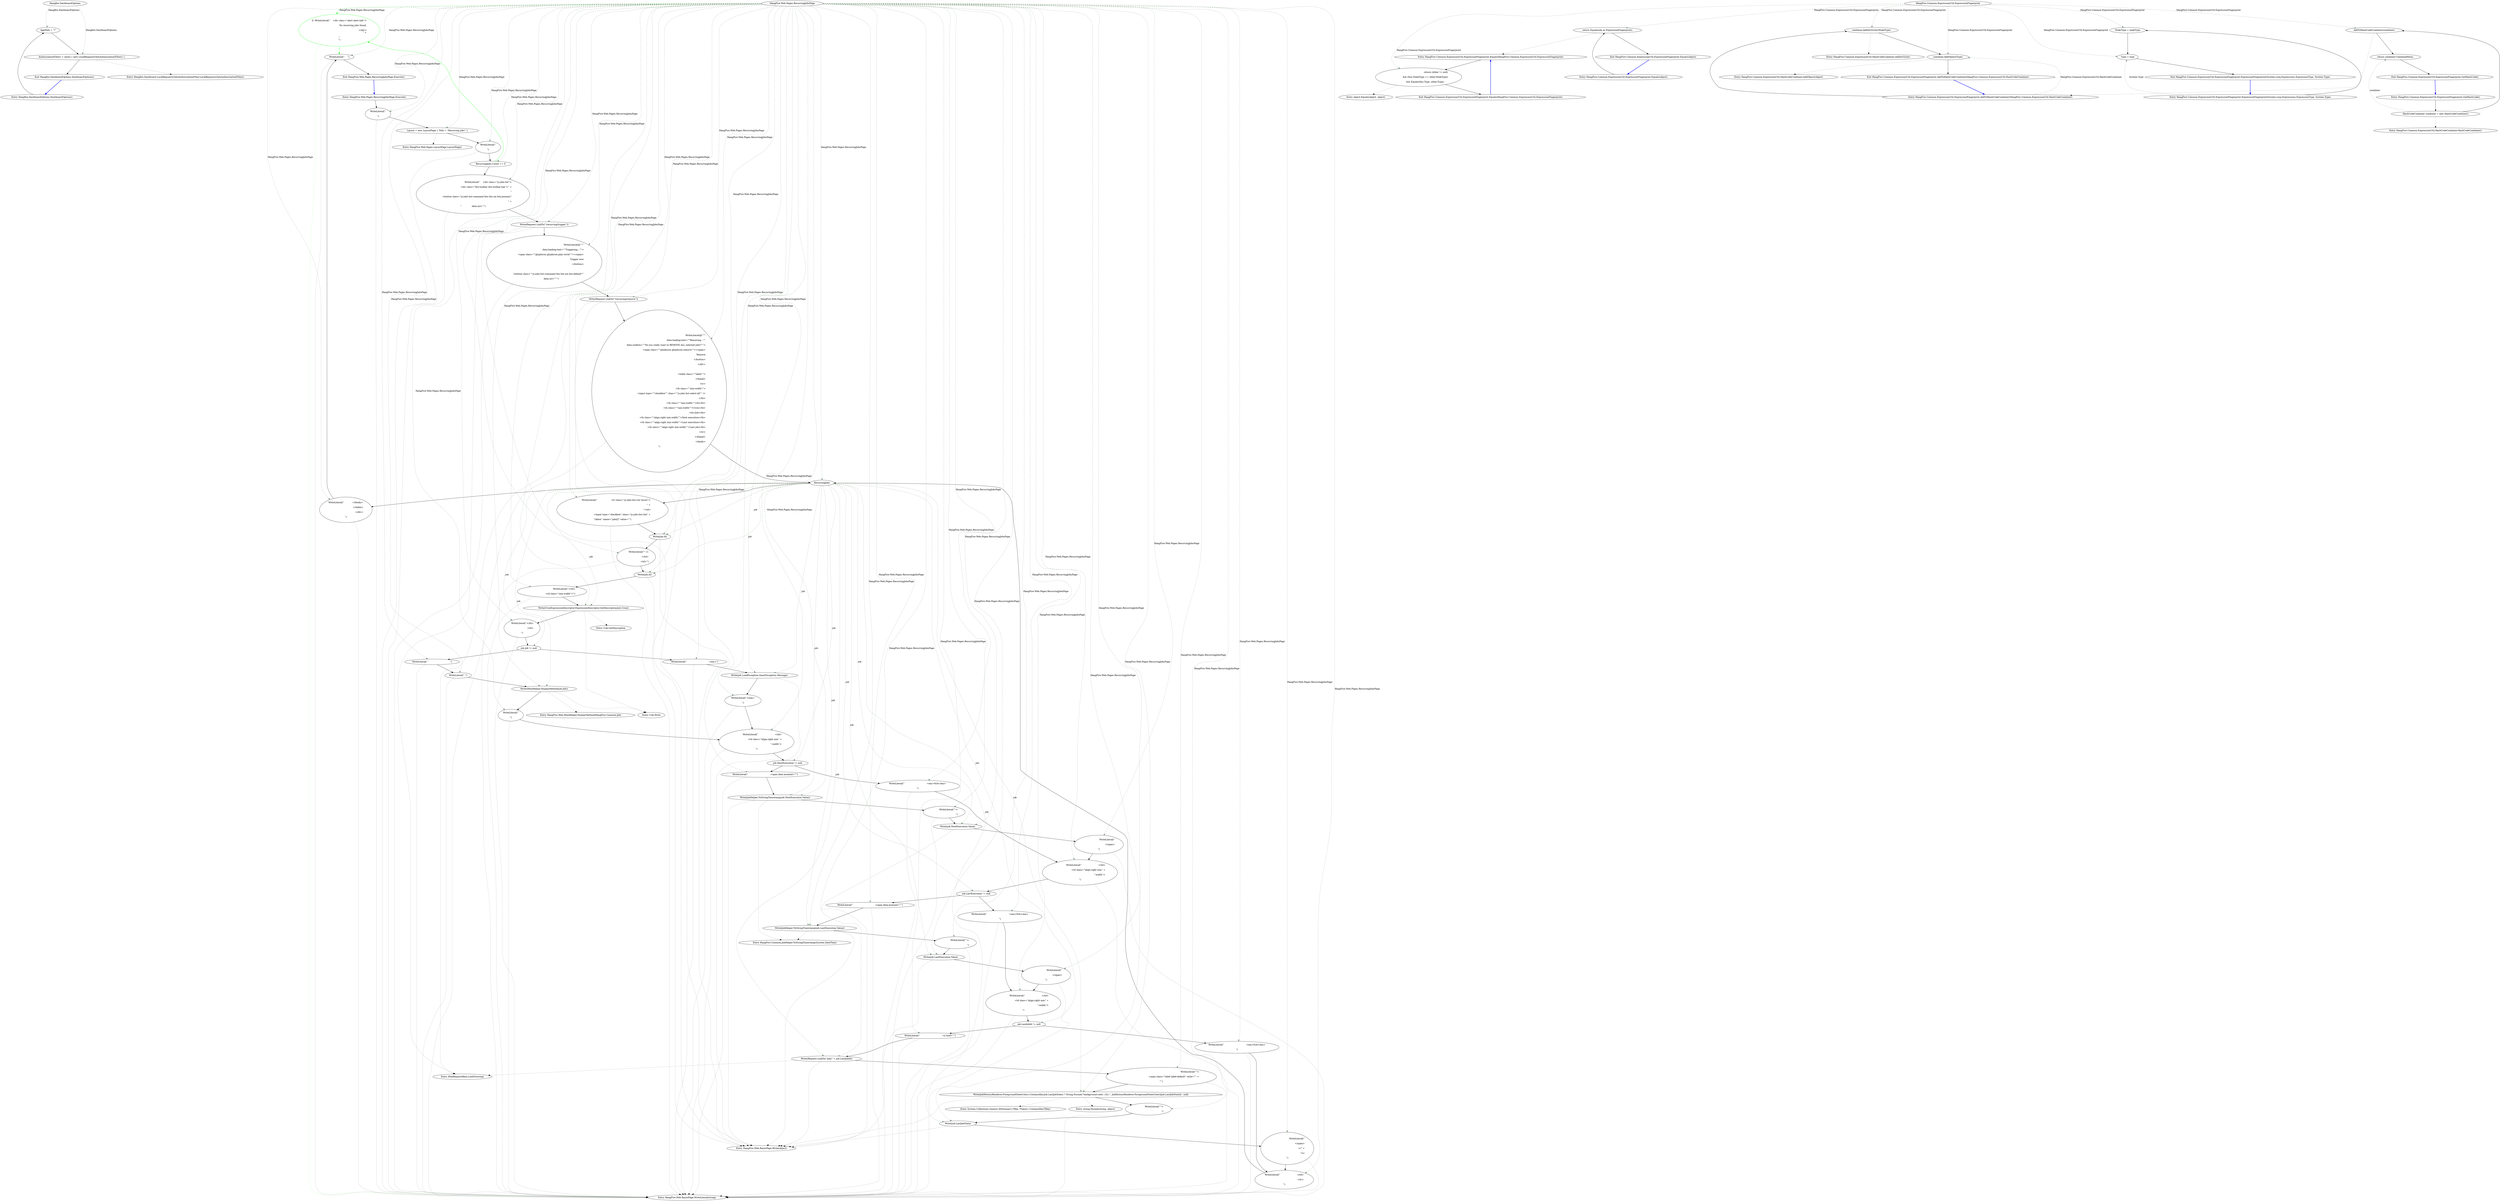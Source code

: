 digraph  {
n5 [label="Hangfire.DashboardOptions", span=""];
n0 [cluster="Hangfire.DashboardOptions.DashboardOptions()", label="Entry Hangfire.DashboardOptions.DashboardOptions()", span="23-23"];
n1 [cluster="Hangfire.DashboardOptions.DashboardOptions()", label="AppPath = ''/''", span="25-25"];
n2 [cluster="Hangfire.DashboardOptions.DashboardOptions()", label="AuthorizationFilters = new[] { new LocalRequestsOnlyAuthorizationFilter() }", span="26-26"];
n3 [cluster="Hangfire.DashboardOptions.DashboardOptions()", label="Exit Hangfire.DashboardOptions.DashboardOptions()", span="23-23"];
n4 [cluster="Hangfire.Dashboard.LocalRequestsOnlyAuthorizationFilter.LocalRequestsOnlyAuthorizationFilter()", label="Entry Hangfire.Dashboard.LocalRequestsOnlyAuthorizationFilter.LocalRequestsOnlyAuthorizationFilter()", span="22-22"];
d5 [cluster="HangFire.Web.Pages.RecurringJobsPage.Execute()", color=green, community=0, label="0: WriteLiteral(''    <div class=\''alert alert-info\''>\r\n        No recurring jobs found.\r\n    </div>\r'' +\r\n''\n'')", span="111-112"];
d67 [label="HangFire.Web.Pages.RecurringJobsPage", span=""];
d4 [cluster="HangFire.Web.Pages.RecurringJobsPage.Execute()", label="RecurringJobs.Count == 0", span="105-105"];
d55 [cluster="HangFire.Web.Pages.RecurringJobsPage.Execute()", label="WriteLiteral(''    '')", span="468-468"];
d57 [cluster="HangFire.Web.RazorPage.WriteLiteral(string)", label="Entry HangFire.Web.RazorPage.WriteLiteral(string)", span="69-69"];
d1 [cluster="HangFire.Web.Pages.RecurringJobsPage.Execute()", label="WriteLiteral(''\r\n'')", span="78-78"];
d2 [cluster="HangFire.Web.Pages.RecurringJobsPage.Execute()", label="Layout = new LayoutPage { Title = ''Recurring jobs'' }", span="94-94"];
d3 [cluster="HangFire.Web.Pages.RecurringJobsPage.Execute()", label="WriteLiteral(''\r\n'')", span="100-100"];
d6 [cluster="HangFire.Web.Pages.RecurringJobsPage.Execute()", label="WriteLiteral(''    <div class=\''js-jobs-list\''>\r\n        <div class=\''btn-toolbar btn-toolbar-top\''>'' +\r\n''\r\n            <button class=\''js-jobs-list-command btn btn-sm btn-primary\''\r\n     '' +\r\n''               data-url=\'''')", span="124-126"];
d7 [cluster="HangFire.Web.Pages.RecurringJobsPage.Execute()", label="Write(Request.LinkTo(''/recurring/trigger''))", span="131-131"];
d8 [cluster="HangFire.Web.Pages.RecurringJobsPage.Execute()", label="WriteLiteral(@''''''\r\n                    data-loading-text=''''Triggering...''''>\r\n                <span class=''''glyphicon glyphicon-play-circle''''></span>\r\n                Trigger now\r\n            </button>\r\n\r\n            <button class=''''js-jobs-list-command btn btn-sm btn-default''''\r\n                    data-url='''''')", span="136-143"];
d9 [cluster="HangFire.Web.Pages.RecurringJobsPage.Execute()", label="Write(Request.LinkTo(''/recurring/remove''))", span="148-148"];
d10 [cluster="HangFire.Web.Pages.RecurringJobsPage.Execute()", label="WriteLiteral(@''''''\r\n                    data-loading-text=''''Removing...''''\r\n                    data-confirm=''''Do you really want to REMOVE ALL selected jobs?''''>\r\n                <span class=''''glyphicon glyphicon-remove''''></span>\r\n                Remove\r\n            </button>\r\n        </div>\r\n\r\n        <table class=''''table''''>\r\n            <thead>\r\n                <tr>\r\n                    <th class=''''min-width''''>\r\n                        <input type=''''checkbox'''' class=''''js-jobs-list-select-all'''' />\r\n                    </th>\r\n                    <th class=''''min-width''''>Id</th>\r\n                    <th class=''''min-width''''>Cron</th>\r\n                    <th>Job</th>\r\n                    <th class=''''align-right min-width''''>Next execution</th>\r\n                    <th class=''''align-right min-width''''>Last execution</th>\r\n                    <th class=''''align-right min-width''''>Last job</th>\r\n                </tr>\r\n            </thead>\r\n            <tbody>\r\n'')", span="153-176"];
d11 [cluster="HangFire.Web.Pages.RecurringJobsPage.Execute()", label=RecurringJobs, span="181-181"];
d12 [cluster="HangFire.Web.Pages.RecurringJobsPage.Execute()", label="WriteLiteral(''                    <tr class=\''js-jobs-list-row hover\''>\r\n                        '' +\r\n''<td>\r\n                            <input type=\''checkbox\'' class=\''js-jobs-list-che'' +\r\n''ckbox\'' name=\''jobs[]\'' value=\'''')", span="187-189"];
d13 [cluster="HangFire.Web.Pages.RecurringJobsPage.Execute()", label="Write(job.Id)", span="194-194"];
d14 [cluster="HangFire.Web.Pages.RecurringJobsPage.Execute()", label="WriteLiteral(''\'' />\r\n                        </td>\r\n                        <td>'')", span="199-199"];
d15 [cluster="HangFire.Web.Pages.RecurringJobsPage.Execute()", label="Write(job.Id)", span="204-204"];
d16 [cluster="HangFire.Web.Pages.RecurringJobsPage.Execute()", label="WriteLiteral(''</td>\r\n                        <td class=\''min-width\''>'')", span="209-209"];
d17 [cluster="HangFire.Web.Pages.RecurringJobsPage.Execute()", label="Write(CronExpressionDescriptor.ExpressionDescriptor.GetDescription(job.Cron))", span="214-214"];
d18 [cluster="HangFire.Web.Pages.RecurringJobsPage.Execute()", label="WriteLiteral(''</td>\r\n                        <td>\r\n'')", span="219-219"];
d20 [cluster="HangFire.Web.Pages.RecurringJobsPage.Execute()", label="WriteLiteral(''                                '')", span="230-230"];
d21 [cluster="HangFire.Web.Pages.RecurringJobsPage.Execute()", label="WriteLiteral('' '')", span="232-232"];
d22 [cluster="HangFire.Web.Pages.RecurringJobsPage.Execute()", label="Write(HtmlHelper.DisplayMethod(job.Job))", span="237-237"];
d23 [cluster="HangFire.Web.Pages.RecurringJobsPage.Execute()", label="WriteLiteral(''\r\n'')", span="242-242"];
d24 [cluster="HangFire.Web.Pages.RecurringJobsPage.Execute()", label="WriteLiteral(''                                <em>'')", span="254-254"];
d25 [cluster="HangFire.Web.Pages.RecurringJobsPage.Execute()", label="Write(job.LoadException.InnerException.Message)", span="259-259"];
d26 [cluster="HangFire.Web.Pages.RecurringJobsPage.Execute()", label="WriteLiteral(''</em>\r\n'')", span="264-264"];
d27 [cluster="HangFire.Web.Pages.RecurringJobsPage.Execute()", label="WriteLiteral(''                        </td>\r\n                        <td class=\''align-right min'' +\r\n''-width\''>\r\n'')", span="274-275"];
d29 [cluster="HangFire.Web.Pages.RecurringJobsPage.Execute()", label="WriteLiteral(''                                <span data-moment=\'''')", span="286-286"];
d30 [cluster="HangFire.Web.Pages.RecurringJobsPage.Execute()", label="Write(JobHelper.ToStringTimestamp(job.NextExecution.Value))", span="291-291"];
d31 [cluster="HangFire.Web.Pages.RecurringJobsPage.Execute()", label="WriteLiteral(''\''>\r\n                                    '')", span="296-296"];
d32 [cluster="HangFire.Web.Pages.RecurringJobsPage.Execute()", label="Write(job.NextExecution.Value)", span="301-301"];
d33 [cluster="HangFire.Web.Pages.RecurringJobsPage.Execute()", label="WriteLiteral(''\r\n                                </span>\r\n'')", span="306-306"];
d34 [cluster="HangFire.Web.Pages.RecurringJobsPage.Execute()", label="WriteLiteral(''                                <em>N/A</em>\r\n'')", span="318-318"];
d35 [cluster="HangFire.Web.Pages.RecurringJobsPage.Execute()", label="WriteLiteral(''                        </td>\r\n                        <td class=\''align-right min'' +\r\n''-width\''>\r\n'')", span="328-329"];
d37 [cluster="HangFire.Web.Pages.RecurringJobsPage.Execute()", label="WriteLiteral(''                                <span data-moment=\'''')", span="340-340"];
d38 [cluster="HangFire.Web.Pages.RecurringJobsPage.Execute()", label="Write(JobHelper.ToStringTimestamp(job.LastExecution.Value))", span="345-345"];
d39 [cluster="HangFire.Web.Pages.RecurringJobsPage.Execute()", label="WriteLiteral(''\''>\r\n                                    '')", span="350-350"];
d40 [cluster="HangFire.Web.Pages.RecurringJobsPage.Execute()", label="Write(job.LastExecution.Value)", span="355-355"];
d41 [cluster="HangFire.Web.Pages.RecurringJobsPage.Execute()", label="WriteLiteral(''\r\n                                </span>\r\n'')", span="360-360"];
d42 [cluster="HangFire.Web.Pages.RecurringJobsPage.Execute()", label="WriteLiteral(''                                <em>N/A</em>\r\n'')", span="372-372"];
d43 [cluster="HangFire.Web.Pages.RecurringJobsPage.Execute()", label="WriteLiteral(''                        </td>\r\n                        <td class=\''align-right min'' +\r\n''-width\''>\r\n'')", span="382-383"];
d45 [cluster="HangFire.Web.Pages.RecurringJobsPage.Execute()", label="WriteLiteral(''                                <a href=\'''')", span="394-394"];
d46 [cluster="HangFire.Web.Pages.RecurringJobsPage.Execute()", label="Write(Request.LinkTo(''/job/'' + job.LastJobId))", span="399-399"];
d47 [cluster="HangFire.Web.Pages.RecurringJobsPage.Execute()", label="WriteLiteral(''\''>\r\n                                    <span class=\''label label-default\'' style=\'''' +\r\n'''')", span="404-405"];
d48 [cluster="HangFire.Web.Pages.RecurringJobsPage.Execute()", label="Write(JobHistoryRenderer.ForegroundStateColors.ContainsKey(job.LastJobState) ? String.Format(''background-color: {0};'', JobHistoryRenderer.ForegroundStateColors[job.LastJobState]) : null)", span="410-410"];
d49 [cluster="HangFire.Web.Pages.RecurringJobsPage.Execute()", label="WriteLiteral(''\''>\r\n                                        '')", span="415-415"];
d50 [cluster="HangFire.Web.Pages.RecurringJobsPage.Execute()", label="Write(job.LastJobState)", span="420-420"];
d51 [cluster="HangFire.Web.Pages.RecurringJobsPage.Execute()", label="WriteLiteral(''\r\n                                    </span>\r\n                                </'' +\r\n''a>\r\n'')", span="425-426"];
d52 [cluster="HangFire.Web.Pages.RecurringJobsPage.Execute()", label="WriteLiteral(''                                <em>N/A</em>\r\n'')", span="438-438"];
d53 [cluster="HangFire.Web.Pages.RecurringJobsPage.Execute()", label="WriteLiteral(''                        </td>\r\n                    </tr>\r\n'')", span="448-448"];
d54 [cluster="HangFire.Web.Pages.RecurringJobsPage.Execute()", label="WriteLiteral(''            </tbody>\r\n        </table>\r\n    </div>\r\n'')", span="458-458"];
d56 [cluster="HangFire.Web.Pages.RecurringJobsPage.Execute()", label="Exit HangFire.Web.Pages.RecurringJobsPage.Execute()", span="74-74"];
d0 [cluster="HangFire.Web.Pages.RecurringJobsPage.Execute()", label="Entry HangFire.Web.Pages.RecurringJobsPage.Execute()", span="74-74"];
d58 [cluster="HangFire.Web.Pages.LayoutPage.LayoutPage()", label="Entry HangFire.Web.Pages.LayoutPage.LayoutPage()", span="4-4"];
d59 [cluster="HttpRequestBase.LinkTo(string)", label="Entry HttpRequestBase.LinkTo(string)", span="24-24"];
d60 [cluster="HangFire.Web.RazorPage.Write(object)", label="Entry HangFire.Web.RazorPage.Write(object)", span="76-76"];
d19 [cluster="HangFire.Web.Pages.RecurringJobsPage.Execute()", label="job.Job != null", span="224-224"];
d28 [cluster="HangFire.Web.Pages.RecurringJobsPage.Execute()", label="job.NextExecution != null", span="280-280"];
d36 [cluster="HangFire.Web.Pages.RecurringJobsPage.Execute()", label="job.LastExecution != null", span="334-334"];
d44 [cluster="HangFire.Web.Pages.RecurringJobsPage.Execute()", label="job.LastJobId != null", span="388-388"];
d61 [cluster="Unk.GetDescription", label="Entry Unk.GetDescription", span=""];
d62 [cluster="Unk.Write", label="Entry Unk.Write", span=""];
d63 [cluster="HangFire.Web.HtmlHelper.DisplayMethod(HangFire.Common.Job)", label="Entry HangFire.Web.HtmlHelper.DisplayMethod(HangFire.Common.Job)", span="30-30"];
d64 [cluster="HangFire.Common.JobHelper.ToStringTimestamp(System.DateTime)", label="Entry HangFire.Common.JobHelper.ToStringTimestamp(System.DateTime)", span="50-50"];
d65 [cluster="System.Collections.Generic.IDictionary<TKey, TValue>.ContainsKey(TKey)", label="Entry System.Collections.Generic.IDictionary<TKey, TValue>.ContainsKey(TKey)", span="0-0"];
d66 [cluster="string.Format(string, object)", label="Entry string.Format(string, object)", span="0-0"];
m0_8 [cluster="HangFire.Common.ExpressionUtil.HashCodeCombiner.AddInt32(int)", file="PrefetchJobFetcher.cs", label="Entry HangFire.Common.ExpressionUtil.HashCodeCombiner.AddInt32(int)", span="46-46"];
m0_9 [cluster="HangFire.Common.ExpressionUtil.HashCodeCombiner.AddObject(object)", file="PrefetchJobFetcher.cs", label="Entry HangFire.Common.ExpressionUtil.HashCodeCombiner.AddObject(object)", span="51-51"];
m0_14 [cluster="HangFire.Common.ExpressionUtil.ExpressionFingerprint.Equals(object)", file="PrefetchJobFetcher.cs", label="Entry HangFire.Common.ExpressionUtil.ExpressionFingerprint.Equals(object)", span="37-37"];
m0_15 [cluster="HangFire.Common.ExpressionUtil.ExpressionFingerprint.Equals(object)", file="PrefetchJobFetcher.cs", label="return Equals(obj as ExpressionFingerprint);", span="39-39"];
m0_16 [cluster="HangFire.Common.ExpressionUtil.ExpressionFingerprint.Equals(object)", file="PrefetchJobFetcher.cs", label="Exit HangFire.Common.ExpressionUtil.ExpressionFingerprint.Equals(object)", span="37-37"];
m0_10 [cluster="HangFire.Common.ExpressionUtil.ExpressionFingerprint.Equals(HangFire.Common.ExpressionUtil.ExpressionFingerprint)", file="PrefetchJobFetcher.cs", label="Entry HangFire.Common.ExpressionUtil.ExpressionFingerprint.Equals(HangFire.Common.ExpressionUtil.ExpressionFingerprint)", span="30-30"];
m0_11 [cluster="HangFire.Common.ExpressionUtil.ExpressionFingerprint.Equals(HangFire.Common.ExpressionUtil.ExpressionFingerprint)", file="PrefetchJobFetcher.cs", label="return (other != null)\r\n                   && (this.NodeType == other.NodeType)\r\n                   && Equals(this.Type, other.Type);", span="32-34"];
m0_12 [cluster="HangFire.Common.ExpressionUtil.ExpressionFingerprint.Equals(HangFire.Common.ExpressionUtil.ExpressionFingerprint)", file="PrefetchJobFetcher.cs", label="Exit HangFire.Common.ExpressionUtil.ExpressionFingerprint.Equals(HangFire.Common.ExpressionUtil.ExpressionFingerprint)", span="30-30"];
m0_4 [cluster="HangFire.Common.ExpressionUtil.ExpressionFingerprint.AddToHashCodeCombiner(HangFire.Common.ExpressionUtil.HashCodeCombiner)", file="PrefetchJobFetcher.cs", label="Entry HangFire.Common.ExpressionUtil.ExpressionFingerprint.AddToHashCodeCombiner(HangFire.Common.ExpressionUtil.HashCodeCombiner)", span="24-24"];
m0_5 [cluster="HangFire.Common.ExpressionUtil.ExpressionFingerprint.AddToHashCodeCombiner(HangFire.Common.ExpressionUtil.HashCodeCombiner)", file="PrefetchJobFetcher.cs", label="combiner.AddInt32((int)NodeType)", span="26-26"];
m0_6 [cluster="HangFire.Common.ExpressionUtil.ExpressionFingerprint.AddToHashCodeCombiner(HangFire.Common.ExpressionUtil.HashCodeCombiner)", file="PrefetchJobFetcher.cs", label="combiner.AddObject(Type)", span="27-27"];
m0_7 [cluster="HangFire.Common.ExpressionUtil.ExpressionFingerprint.AddToHashCodeCombiner(HangFire.Common.ExpressionUtil.HashCodeCombiner)", file="PrefetchJobFetcher.cs", label="Exit HangFire.Common.ExpressionUtil.ExpressionFingerprint.AddToHashCodeCombiner(HangFire.Common.ExpressionUtil.HashCodeCombiner)", span="24-24"];
m0_0 [cluster="HangFire.Common.ExpressionUtil.ExpressionFingerprint.ExpressionFingerprint(System.Linq.Expressions.ExpressionType, System.Type)", file="PrefetchJobFetcher.cs", label="Entry HangFire.Common.ExpressionUtil.ExpressionFingerprint.ExpressionFingerprint(System.Linq.Expressions.ExpressionType, System.Type)", span="12-12"];
m0_1 [cluster="HangFire.Common.ExpressionUtil.ExpressionFingerprint.ExpressionFingerprint(System.Linq.Expressions.ExpressionType, System.Type)", file="PrefetchJobFetcher.cs", label="NodeType = nodeType", span="14-14"];
m0_2 [cluster="HangFire.Common.ExpressionUtil.ExpressionFingerprint.ExpressionFingerprint(System.Linq.Expressions.ExpressionType, System.Type)", file="PrefetchJobFetcher.cs", label="Type = type", span="15-15"];
m0_3 [cluster="HangFire.Common.ExpressionUtil.ExpressionFingerprint.ExpressionFingerprint(System.Linq.Expressions.ExpressionType, System.Type)", file="PrefetchJobFetcher.cs", label="Exit HangFire.Common.ExpressionUtil.ExpressionFingerprint.ExpressionFingerprint(System.Linq.Expressions.ExpressionType, System.Type)", span="12-12"];
m0_13 [cluster="object.Equals(object, object)", file="PrefetchJobFetcher.cs", label="Entry object.Equals(object, object)", span="0-0"];
m0_17 [cluster="HangFire.Common.ExpressionUtil.ExpressionFingerprint.GetHashCode()", file="PrefetchJobFetcher.cs", label="Entry HangFire.Common.ExpressionUtil.ExpressionFingerprint.GetHashCode()", span="42-42"];
m0_18 [cluster="HangFire.Common.ExpressionUtil.ExpressionFingerprint.GetHashCode()", file="PrefetchJobFetcher.cs", label="HashCodeCombiner combiner = new HashCodeCombiner()", span="44-44"];
m0_19 [cluster="HangFire.Common.ExpressionUtil.ExpressionFingerprint.GetHashCode()", file="PrefetchJobFetcher.cs", label="AddToHashCodeCombiner(combiner)", span="45-45"];
m0_20 [cluster="HangFire.Common.ExpressionUtil.ExpressionFingerprint.GetHashCode()", file="PrefetchJobFetcher.cs", label="return combiner.CombinedHash;", span="46-46"];
m0_21 [cluster="HangFire.Common.ExpressionUtil.ExpressionFingerprint.GetHashCode()", file="PrefetchJobFetcher.cs", label="Exit HangFire.Common.ExpressionUtil.ExpressionFingerprint.GetHashCode()", span="42-42"];
m0_22 [cluster="HangFire.Common.ExpressionUtil.HashCodeCombiner.HashCodeCombiner()", file="PrefetchJobFetcher.cs", label="Entry HangFire.Common.ExpressionUtil.HashCodeCombiner.HashCodeCombiner()", span="7-7"];
m0_23 [file="PrefetchJobFetcher.cs", label="HangFire.Common.ExpressionUtil.ExpressionFingerprint", span=""];
n5 -> n1  [color=darkseagreen4, key=1, label="Hangfire.DashboardOptions", style=dashed];
n5 -> n2  [color=darkseagreen4, key=1, label="Hangfire.DashboardOptions", style=dashed];
n0 -> n1  [key=0, style=solid];
n1 -> n2  [key=0, style=solid];
n2 -> n3  [key=0, style=solid];
n2 -> n4  [key=2, style=dotted];
n3 -> n0  [color=blue, key=0, style=bold];
d5 -> d55  [color=green, key=0, style=solid];
d5 -> d57  [color=green, key=2, style=dotted];
d67 -> d5  [color=green, key=1, label="HangFire.Web.Pages.RecurringJobsPage", style=dashed];
d67 -> d1  [color=darkseagreen4, key=1, label="HangFire.Web.Pages.RecurringJobsPage", style=dashed];
d67 -> d2  [color=darkseagreen4, key=1, label="HangFire.Web.Pages.RecurringJobsPage", style=dashed];
d67 -> d3  [color=darkseagreen4, key=1, label="HangFire.Web.Pages.RecurringJobsPage", style=dashed];
d67 -> d4  [color=darkseagreen4, key=1, label="HangFire.Web.Pages.RecurringJobsPage", style=dashed];
d67 -> d6  [color=darkseagreen4, key=1, label="HangFire.Web.Pages.RecurringJobsPage", style=dashed];
d67 -> d7  [color=darkseagreen4, key=1, label="HangFire.Web.Pages.RecurringJobsPage", style=dashed];
d67 -> d8  [color=darkseagreen4, key=1, label="HangFire.Web.Pages.RecurringJobsPage", style=dashed];
d67 -> d9  [color=darkseagreen4, key=1, label="HangFire.Web.Pages.RecurringJobsPage", style=dashed];
d67 -> d10  [color=darkseagreen4, key=1, label="HangFire.Web.Pages.RecurringJobsPage", style=dashed];
d67 -> d11  [color=darkseagreen4, key=1, label="HangFire.Web.Pages.RecurringJobsPage", style=dashed];
d67 -> d12  [color=darkseagreen4, key=1, label="HangFire.Web.Pages.RecurringJobsPage", style=dashed];
d67 -> d13  [color=darkseagreen4, key=1, label="HangFire.Web.Pages.RecurringJobsPage", style=dashed];
d67 -> d14  [color=darkseagreen4, key=1, label="HangFire.Web.Pages.RecurringJobsPage", style=dashed];
d67 -> d15  [color=darkseagreen4, key=1, label="HangFire.Web.Pages.RecurringJobsPage", style=dashed];
d67 -> d16  [color=darkseagreen4, key=1, label="HangFire.Web.Pages.RecurringJobsPage", style=dashed];
d67 -> d17  [color=darkseagreen4, key=1, label="HangFire.Web.Pages.RecurringJobsPage", style=dashed];
d67 -> d18  [color=darkseagreen4, key=1, label="HangFire.Web.Pages.RecurringJobsPage", style=dashed];
d67 -> d20  [color=darkseagreen4, key=1, label="HangFire.Web.Pages.RecurringJobsPage", style=dashed];
d67 -> d21  [color=darkseagreen4, key=1, label="HangFire.Web.Pages.RecurringJobsPage", style=dashed];
d67 -> d22  [color=darkseagreen4, key=1, label="HangFire.Web.Pages.RecurringJobsPage", style=dashed];
d67 -> d23  [color=darkseagreen4, key=1, label="HangFire.Web.Pages.RecurringJobsPage", style=dashed];
d67 -> d24  [color=darkseagreen4, key=1, label="HangFire.Web.Pages.RecurringJobsPage", style=dashed];
d67 -> d25  [color=darkseagreen4, key=1, label="HangFire.Web.Pages.RecurringJobsPage", style=dashed];
d67 -> d26  [color=darkseagreen4, key=1, label="HangFire.Web.Pages.RecurringJobsPage", style=dashed];
d67 -> d27  [color=darkseagreen4, key=1, label="HangFire.Web.Pages.RecurringJobsPage", style=dashed];
d67 -> d29  [color=darkseagreen4, key=1, label="HangFire.Web.Pages.RecurringJobsPage", style=dashed];
d67 -> d30  [color=darkseagreen4, key=1, label="HangFire.Web.Pages.RecurringJobsPage", style=dashed];
d67 -> d31  [color=darkseagreen4, key=1, label="HangFire.Web.Pages.RecurringJobsPage", style=dashed];
d67 -> d32  [color=darkseagreen4, key=1, label="HangFire.Web.Pages.RecurringJobsPage", style=dashed];
d67 -> d33  [color=darkseagreen4, key=1, label="HangFire.Web.Pages.RecurringJobsPage", style=dashed];
d67 -> d34  [color=darkseagreen4, key=1, label="HangFire.Web.Pages.RecurringJobsPage", style=dashed];
d67 -> d35  [color=darkseagreen4, key=1, label="HangFire.Web.Pages.RecurringJobsPage", style=dashed];
d67 -> d37  [color=darkseagreen4, key=1, label="HangFire.Web.Pages.RecurringJobsPage", style=dashed];
d67 -> d38  [color=darkseagreen4, key=1, label="HangFire.Web.Pages.RecurringJobsPage", style=dashed];
d67 -> d39  [color=darkseagreen4, key=1, label="HangFire.Web.Pages.RecurringJobsPage", style=dashed];
d67 -> d40  [color=darkseagreen4, key=1, label="HangFire.Web.Pages.RecurringJobsPage", style=dashed];
d67 -> d41  [color=darkseagreen4, key=1, label="HangFire.Web.Pages.RecurringJobsPage", style=dashed];
d67 -> d42  [color=darkseagreen4, key=1, label="HangFire.Web.Pages.RecurringJobsPage", style=dashed];
d67 -> d43  [color=darkseagreen4, key=1, label="HangFire.Web.Pages.RecurringJobsPage", style=dashed];
d67 -> d45  [color=darkseagreen4, key=1, label="HangFire.Web.Pages.RecurringJobsPage", style=dashed];
d67 -> d46  [color=darkseagreen4, key=1, label="HangFire.Web.Pages.RecurringJobsPage", style=dashed];
d67 -> d47  [color=darkseagreen4, key=1, label="HangFire.Web.Pages.RecurringJobsPage", style=dashed];
d67 -> d48  [color=darkseagreen4, key=1, label="HangFire.Web.Pages.RecurringJobsPage", style=dashed];
d67 -> d49  [color=darkseagreen4, key=1, label="HangFire.Web.Pages.RecurringJobsPage", style=dashed];
d67 -> d50  [color=darkseagreen4, key=1, label="HangFire.Web.Pages.RecurringJobsPage", style=dashed];
d67 -> d51  [color=darkseagreen4, key=1, label="HangFire.Web.Pages.RecurringJobsPage", style=dashed];
d67 -> d52  [color=darkseagreen4, key=1, label="HangFire.Web.Pages.RecurringJobsPage", style=dashed];
d67 -> d53  [color=darkseagreen4, key=1, label="HangFire.Web.Pages.RecurringJobsPage", style=dashed];
d67 -> d54  [color=darkseagreen4, key=1, label="HangFire.Web.Pages.RecurringJobsPage", style=dashed];
d67 -> d55  [color=darkseagreen4, key=1, label="HangFire.Web.Pages.RecurringJobsPage", style=dashed];
d4 -> d5  [color=green, key=0, style=solid];
d4 -> d6  [key=0, style=solid];
d55 -> d56  [key=0, style=solid];
d55 -> d57  [key=2, style=dotted];
d1 -> d57  [key=2, style=dotted];
d1 -> d2  [key=0, style=solid];
d2 -> d3  [key=0, style=solid];
d2 -> d58  [key=2, style=dotted];
d3 -> d4  [key=0, style=solid];
d3 -> d57  [key=2, style=dotted];
d6 -> d57  [key=2, style=dotted];
d6 -> d7  [key=0, style=solid];
d7 -> d8  [key=0, style=solid];
d7 -> d59  [key=2, style=dotted];
d7 -> d60  [key=2, style=dotted];
d8 -> d57  [key=2, style=dotted];
d8 -> d9  [key=0, style=solid];
d9 -> d10  [key=0, style=solid];
d9 -> d59  [key=2, style=dotted];
d9 -> d60  [key=2, style=dotted];
d10 -> d57  [key=2, style=dotted];
d10 -> d11  [key=0, style=solid];
d11 -> d12  [key=0, style=solid];
d11 -> d54  [key=0, style=solid];
d11 -> d13  [color=darkseagreen4, key=1, label=job, style=dashed];
d11 -> d15  [color=darkseagreen4, key=1, label=job, style=dashed];
d11 -> d17  [color=darkseagreen4, key=1, label=job, style=dashed];
d11 -> d19  [color=darkseagreen4, key=1, label=job, style=dashed];
d11 -> d22  [color=darkseagreen4, key=1, label=job, style=dashed];
d11 -> d25  [color=darkseagreen4, key=1, label=job, style=dashed];
d11 -> d28  [color=darkseagreen4, key=1, label=job, style=dashed];
d11 -> d30  [color=darkseagreen4, key=1, label=job, style=dashed];
d11 -> d32  [color=darkseagreen4, key=1, label=job, style=dashed];
d11 -> d36  [color=darkseagreen4, key=1, label=job, style=dashed];
d11 -> d38  [color=darkseagreen4, key=1, label=job, style=dashed];
d11 -> d40  [color=darkseagreen4, key=1, label=job, style=dashed];
d11 -> d44  [color=darkseagreen4, key=1, label=job, style=dashed];
d11 -> d46  [color=darkseagreen4, key=1, label=job, style=dashed];
d11 -> d48  [color=darkseagreen4, key=1, label=job, style=dashed];
d11 -> d50  [color=darkseagreen4, key=1, label=job, style=dashed];
d12 -> d57  [key=2, style=dotted];
d12 -> d13  [key=0, style=solid];
d13 -> d14  [key=0, style=solid];
d13 -> d60  [key=2, style=dotted];
d14 -> d57  [key=2, style=dotted];
d14 -> d15  [key=0, style=solid];
d15 -> d16  [key=0, style=solid];
d15 -> d60  [key=2, style=dotted];
d16 -> d57  [key=2, style=dotted];
d16 -> d17  [key=0, style=solid];
d17 -> d18  [key=0, style=solid];
d17 -> d61  [key=2, style=dotted];
d17 -> d62  [key=2, style=dotted];
d18 -> d57  [key=2, style=dotted];
d18 -> d19  [key=0, style=solid];
d20 -> d57  [key=2, style=dotted];
d20 -> d21  [key=0, style=solid];
d21 -> d57  [key=2, style=dotted];
d21 -> d22  [key=0, style=solid];
d22 -> d23  [key=0, style=solid];
d22 -> d63  [key=2, style=dotted];
d22 -> d62  [key=2, style=dotted];
d23 -> d57  [key=2, style=dotted];
d23 -> d27  [key=0, style=solid];
d24 -> d57  [key=2, style=dotted];
d24 -> d25  [key=0, style=solid];
d25 -> d26  [key=0, style=solid];
d25 -> d60  [key=2, style=dotted];
d26 -> d57  [key=2, style=dotted];
d26 -> d27  [key=0, style=solid];
d27 -> d57  [key=2, style=dotted];
d27 -> d28  [key=0, style=solid];
d29 -> d57  [key=2, style=dotted];
d29 -> d30  [key=0, style=solid];
d30 -> d31  [key=0, style=solid];
d30 -> d64  [key=2, style=dotted];
d30 -> d60  [key=2, style=dotted];
d31 -> d57  [key=2, style=dotted];
d31 -> d32  [key=0, style=solid];
d32 -> d33  [key=0, style=solid];
d32 -> d60  [key=2, style=dotted];
d33 -> d57  [key=2, style=dotted];
d33 -> d35  [key=0, style=solid];
d34 -> d57  [key=2, style=dotted];
d34 -> d35  [key=0, style=solid];
d35 -> d57  [key=2, style=dotted];
d35 -> d36  [key=0, style=solid];
d37 -> d57  [key=2, style=dotted];
d37 -> d38  [key=0, style=solid];
d38 -> d39  [key=0, style=solid];
d38 -> d64  [key=2, style=dotted];
d38 -> d60  [key=2, style=dotted];
d39 -> d57  [key=2, style=dotted];
d39 -> d40  [key=0, style=solid];
d40 -> d41  [key=0, style=solid];
d40 -> d60  [key=2, style=dotted];
d41 -> d57  [key=2, style=dotted];
d41 -> d43  [key=0, style=solid];
d42 -> d57  [key=2, style=dotted];
d42 -> d43  [key=0, style=solid];
d43 -> d57  [key=2, style=dotted];
d43 -> d44  [key=0, style=solid];
d45 -> d57  [key=2, style=dotted];
d45 -> d46  [key=0, style=solid];
d46 -> d47  [key=0, style=solid];
d46 -> d59  [key=2, style=dotted];
d46 -> d60  [key=2, style=dotted];
d47 -> d57  [key=2, style=dotted];
d47 -> d48  [key=0, style=solid];
d48 -> d49  [key=0, style=solid];
d48 -> d65  [key=2, style=dotted];
d48 -> d66  [key=2, style=dotted];
d48 -> d60  [key=2, style=dotted];
d49 -> d57  [key=2, style=dotted];
d49 -> d50  [key=0, style=solid];
d50 -> d51  [key=0, style=solid];
d50 -> d60  [key=2, style=dotted];
d51 -> d57  [key=2, style=dotted];
d51 -> d53  [key=0, style=solid];
d52 -> d57  [key=2, style=dotted];
d52 -> d53  [key=0, style=solid];
d53 -> d57  [key=2, style=dotted];
d53 -> d11  [key=0, style=solid];
d54 -> d55  [key=0, style=solid];
d54 -> d57  [key=2, style=dotted];
d56 -> d0  [color=blue, key=0, style=bold];
d0 -> d1  [key=0, style=solid];
d19 -> d20  [key=0, style=solid];
d19 -> d24  [key=0, style=solid];
d28 -> d29  [key=0, style=solid];
d28 -> d34  [key=0, style=solid];
d36 -> d37  [key=0, style=solid];
d36 -> d42  [key=0, style=solid];
d44 -> d45  [key=0, style=solid];
d44 -> d52  [key=0, style=solid];
m0_14 -> m0_15  [key=0, style=solid];
m0_15 -> m0_16  [key=0, style=solid];
m0_15 -> m0_10  [key=2, style=dotted];
m0_16 -> m0_14  [color=blue, key=0, style=bold];
m0_10 -> m0_11  [key=0, style=solid];
m0_11 -> m0_12  [key=0, style=solid];
m0_11 -> m0_13  [key=2, style=dotted];
m0_12 -> m0_10  [color=blue, key=0, style=bold];
m0_4 -> m0_5  [key=0, style=solid];
m0_4 -> m0_6  [color=darkseagreen4, key=1, label="HangFire.Common.ExpressionUtil.HashCodeCombiner", style=dashed];
m0_5 -> m0_6  [key=0, style=solid];
m0_5 -> m0_8  [key=2, style=dotted];
m0_6 -> m0_7  [key=0, style=solid];
m0_6 -> m0_9  [key=2, style=dotted];
m0_7 -> m0_4  [color=blue, key=0, style=bold];
m0_0 -> m0_1  [key=0, style=solid];
m0_0 -> m0_2  [color=darkseagreen4, key=1, label="System.Type", style=dashed];
m0_1 -> m0_2  [key=0, style=solid];
m0_2 -> m0_3  [key=0, style=solid];
m0_3 -> m0_0  [color=blue, key=0, style=bold];
m0_17 -> m0_18  [key=0, style=solid];
m0_18 -> m0_19  [key=0, style=solid];
m0_18 -> m0_22  [key=2, style=dotted];
m0_18 -> m0_20  [color=darkseagreen4, key=1, label=combiner, style=dashed];
m0_19 -> m0_20  [key=0, style=solid];
m0_19 -> m0_4  [key=2, style=dotted];
m0_20 -> m0_21  [key=0, style=solid];
m0_21 -> m0_17  [color=blue, key=0, style=bold];
m0_23 -> m0_1  [color=darkseagreen4, key=1, label="HangFire.Common.ExpressionUtil.ExpressionFingerprint", style=dashed];
m0_23 -> m0_2  [color=darkseagreen4, key=1, label="HangFire.Common.ExpressionUtil.ExpressionFingerprint", style=dashed];
m0_23 -> m0_5  [color=darkseagreen4, key=1, label="HangFire.Common.ExpressionUtil.ExpressionFingerprint", style=dashed];
m0_23 -> m0_6  [color=darkseagreen4, key=1, label="HangFire.Common.ExpressionUtil.ExpressionFingerprint", style=dashed];
m0_23 -> m0_11  [color=darkseagreen4, key=1, label="HangFire.Common.ExpressionUtil.ExpressionFingerprint", style=dashed];
m0_23 -> m0_15  [color=darkseagreen4, key=1, label="HangFire.Common.ExpressionUtil.ExpressionFingerprint", style=dashed];
m0_23 -> m0_19  [color=darkseagreen4, key=1, label="HangFire.Common.ExpressionUtil.ExpressionFingerprint", style=dashed];
}
